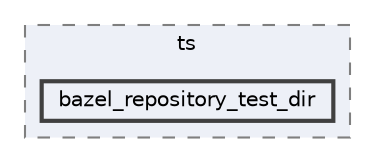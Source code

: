 digraph "flatbuffers/tests/ts/bazel_repository_test_dir"
{
 // LATEX_PDF_SIZE
  bgcolor="transparent";
  edge [fontname=Helvetica,fontsize=10,labelfontname=Helvetica,labelfontsize=10];
  node [fontname=Helvetica,fontsize=10,shape=box,height=0.2,width=0.4];
  compound=true
  subgraph clusterdir_50872defd8f35bbad1fd40706c39ac22 {
    graph [ bgcolor="#edf0f7", pencolor="grey50", label="ts", fontname=Helvetica,fontsize=10 style="filled,dashed", URL="dir_50872defd8f35bbad1fd40706c39ac22.html",tooltip=""]
  dir_aca3904120097295e4cd109e1aab5cf5 [label="bazel_repository_test_dir", fillcolor="#edf0f7", color="grey25", style="filled,bold", URL="dir_aca3904120097295e4cd109e1aab5cf5.html",tooltip=""];
  }
}
